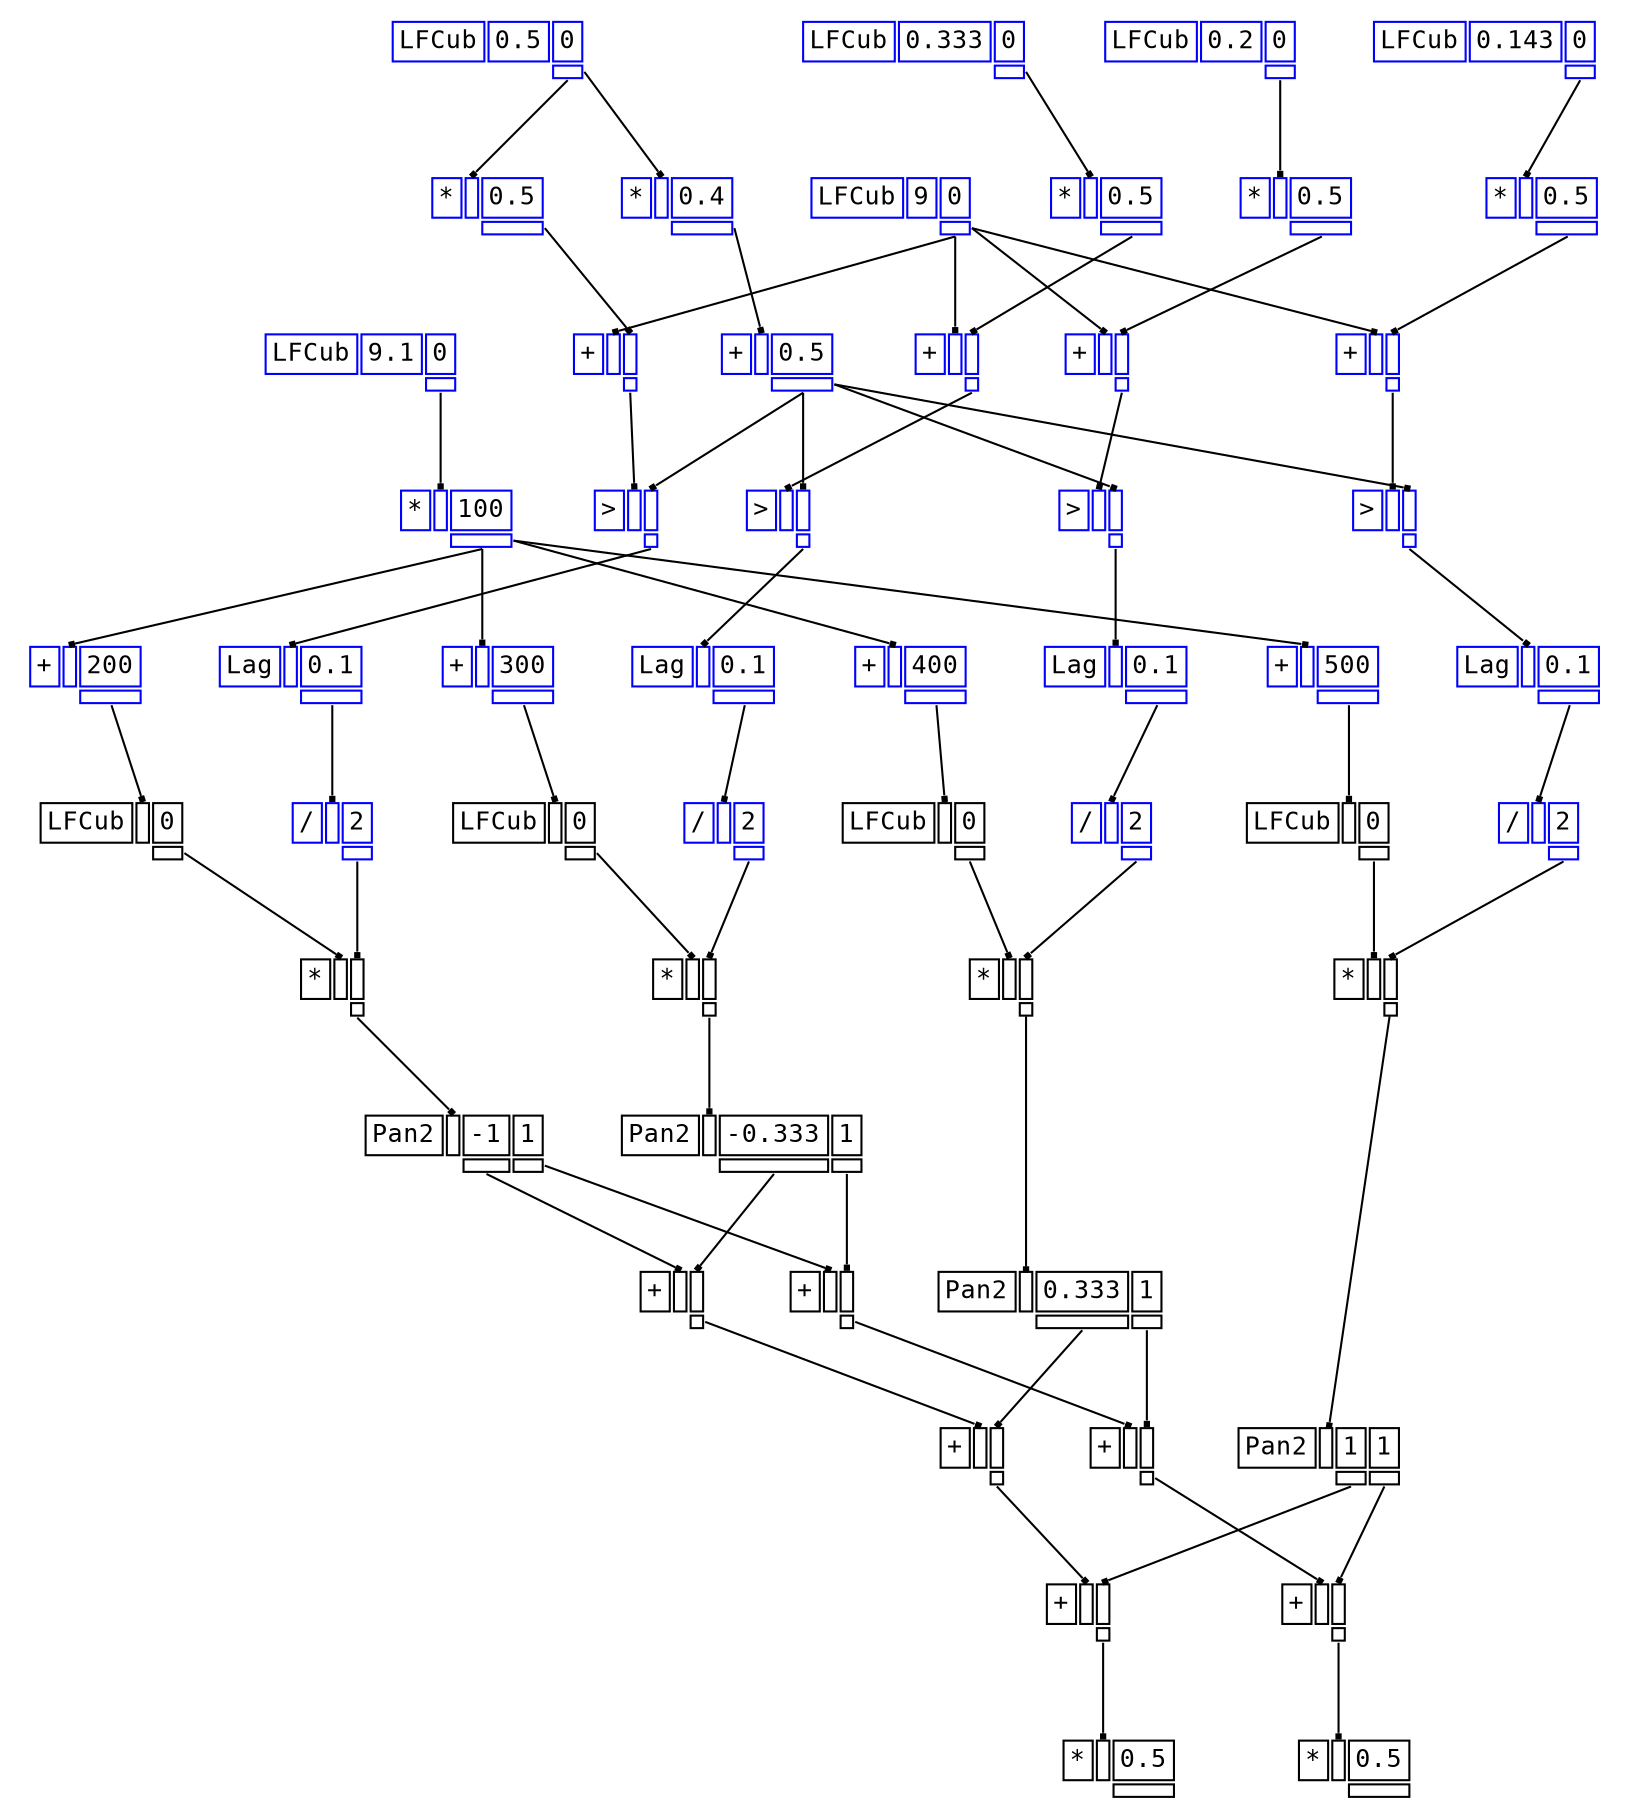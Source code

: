 digraph Anonymous {
graph [splines=false];
node [fontsize=12,fontname="Courier"];
edge [arrowhead=box,arrowsize=0.25];
u_2[shape="plaintext",color="blue",label=<<TABLE BORDER="0" CELLBORDER="1"><TR><TD>LFCub</TD><TD ID="u_2:K_0">9.1</TD><TD ID="u_2:K_1">0</TD></TR><TR><TD BORDER="0"></TD><TD BORDER="0"></TD><TD PORT="o_0" ID="u_2:o_0"></TD></TR></TABLE>>];
u_4[shape="plaintext",color="blue",label=<<TABLE BORDER="0" CELLBORDER="1"><TR><TD>*</TD><TD PORT="i_0" ID="u_4:i_0"></TD><TD ID="u_4:K_1">100</TD></TR><TR><TD BORDER="0"></TD><TD BORDER="0"></TD><TD PORT="o_0" ID="u_4:o_0"></TD></TR></TABLE>>];
u_6[shape="plaintext",color="blue",label=<<TABLE BORDER="0" CELLBORDER="1"><TR><TD>+</TD><TD PORT="i_0" ID="u_6:i_0"></TD><TD ID="u_6:K_1">200</TD></TR><TR><TD BORDER="0"></TD><TD BORDER="0"></TD><TD PORT="o_0" ID="u_6:o_0"></TD></TR></TABLE>>];
u_7[shape="plaintext",color="black",label=<<TABLE BORDER="0" CELLBORDER="1"><TR><TD>LFCub</TD><TD PORT="i_0" ID="u_7:i_0"></TD><TD ID="u_7:K_1">0</TD></TR><TR><TD BORDER="0"></TD><TD BORDER="0"></TD><TD PORT="o_0" ID="u_7:o_0"></TD></TR></TABLE>>];
u_9[shape="plaintext",color="blue",label=<<TABLE BORDER="0" CELLBORDER="1"><TR><TD>LFCub</TD><TD ID="u_9:K_0">9</TD><TD ID="u_9:K_1">0</TD></TR><TR><TD BORDER="0"></TD><TD BORDER="0"></TD><TD PORT="o_0" ID="u_9:o_0"></TD></TR></TABLE>>];
u_11[shape="plaintext",color="blue",label=<<TABLE BORDER="0" CELLBORDER="1"><TR><TD>LFCub</TD><TD ID="u_11:K_0">0.5</TD><TD ID="u_11:K_1">0</TD></TR><TR><TD BORDER="0"></TD><TD BORDER="0"></TD><TD PORT="o_0" ID="u_11:o_0"></TD></TR></TABLE>>];
u_12[shape="plaintext",color="blue",label=<<TABLE BORDER="0" CELLBORDER="1"><TR><TD>*</TD><TD PORT="i_0" ID="u_12:i_0"></TD><TD ID="u_12:K_1">0.5</TD></TR><TR><TD BORDER="0"></TD><TD BORDER="0"></TD><TD PORT="o_0" ID="u_12:o_0"></TD></TR></TABLE>>];
u_13[shape="plaintext",color="blue",label=<<TABLE BORDER="0" CELLBORDER="1"><TR><TD>+</TD><TD PORT="i_0" ID="u_13:i_0"></TD><TD PORT="i_1" ID="u_13:i_1"></TD></TR><TR><TD BORDER="0"></TD><TD BORDER="0"></TD><TD PORT="o_0" ID="u_13:o_0"></TD></TR></TABLE>>];
u_15[shape="plaintext",color="blue",label=<<TABLE BORDER="0" CELLBORDER="1"><TR><TD>*</TD><TD PORT="i_0" ID="u_15:i_0"></TD><TD ID="u_15:K_1">0.4</TD></TR><TR><TD BORDER="0"></TD><TD BORDER="0"></TD><TD PORT="o_0" ID="u_15:o_0"></TD></TR></TABLE>>];
u_16[shape="plaintext",color="blue",label=<<TABLE BORDER="0" CELLBORDER="1"><TR><TD>+</TD><TD PORT="i_0" ID="u_16:i_0"></TD><TD ID="u_16:K_1">0.5</TD></TR><TR><TD BORDER="0"></TD><TD BORDER="0"></TD><TD PORT="o_0" ID="u_16:o_0"></TD></TR></TABLE>>];
u_17[shape="plaintext",color="blue",label=<<TABLE BORDER="0" CELLBORDER="1"><TR><TD>&gt;</TD><TD PORT="i_0" ID="u_17:i_0"></TD><TD PORT="i_1" ID="u_17:i_1"></TD></TR><TR><TD BORDER="0"></TD><TD BORDER="0"></TD><TD PORT="o_0" ID="u_17:o_0"></TD></TR></TABLE>>];
u_19[shape="plaintext",color="blue",label=<<TABLE BORDER="0" CELLBORDER="1"><TR><TD>Lag</TD><TD PORT="i_0" ID="u_19:i_0"></TD><TD ID="u_19:K_1">0.1</TD></TR><TR><TD BORDER="0"></TD><TD BORDER="0"></TD><TD PORT="o_0" ID="u_19:o_0"></TD></TR></TABLE>>];
u_21[shape="plaintext",color="blue",label=<<TABLE BORDER="0" CELLBORDER="1"><TR><TD>/</TD><TD PORT="i_0" ID="u_21:i_0"></TD><TD ID="u_21:K_1">2</TD></TR><TR><TD BORDER="0"></TD><TD BORDER="0"></TD><TD PORT="o_0" ID="u_21:o_0"></TD></TR></TABLE>>];
u_22[shape="plaintext",color="black",label=<<TABLE BORDER="0" CELLBORDER="1"><TR><TD>*</TD><TD PORT="i_0" ID="u_22:i_0"></TD><TD PORT="i_1" ID="u_22:i_1"></TD></TR><TR><TD BORDER="0"></TD><TD BORDER="0"></TD><TD PORT="o_0" ID="u_22:o_0"></TD></TR></TABLE>>];
u_25[shape="plaintext",color="black",label=<<TABLE BORDER="0" CELLBORDER="1"><TR><TD>Pan2</TD><TD PORT="i_0" ID="u_25:i_0"></TD><TD ID="u_25:K_1">-1</TD><TD ID="u_25:K_2">1</TD></TR><TR><TD BORDER="0"></TD><TD BORDER="0"></TD><TD PORT="o_0" ID="u_25:o_0"></TD><TD PORT="o_1" ID="u_25:o_1"></TD></TR></TABLE>>];
u_28[shape="plaintext",color="blue",label=<<TABLE BORDER="0" CELLBORDER="1"><TR><TD>+</TD><TD PORT="i_0" ID="u_28:i_0"></TD><TD ID="u_28:K_1">300</TD></TR><TR><TD BORDER="0"></TD><TD BORDER="0"></TD><TD PORT="o_0" ID="u_28:o_0"></TD></TR></TABLE>>];
u_29[shape="plaintext",color="black",label=<<TABLE BORDER="0" CELLBORDER="1"><TR><TD>LFCub</TD><TD PORT="i_0" ID="u_29:i_0"></TD><TD ID="u_29:K_1">0</TD></TR><TR><TD BORDER="0"></TD><TD BORDER="0"></TD><TD PORT="o_0" ID="u_29:o_0"></TD></TR></TABLE>>];
u_31[shape="plaintext",color="blue",label=<<TABLE BORDER="0" CELLBORDER="1"><TR><TD>LFCub</TD><TD ID="u_31:K_0">0.333</TD><TD ID="u_31:K_1">0</TD></TR><TR><TD BORDER="0"></TD><TD BORDER="0"></TD><TD PORT="o_0" ID="u_31:o_0"></TD></TR></TABLE>>];
u_32[shape="plaintext",color="blue",label=<<TABLE BORDER="0" CELLBORDER="1"><TR><TD>*</TD><TD PORT="i_0" ID="u_32:i_0"></TD><TD ID="u_32:K_1">0.5</TD></TR><TR><TD BORDER="0"></TD><TD BORDER="0"></TD><TD PORT="o_0" ID="u_32:o_0"></TD></TR></TABLE>>];
u_33[shape="plaintext",color="blue",label=<<TABLE BORDER="0" CELLBORDER="1"><TR><TD>+</TD><TD PORT="i_0" ID="u_33:i_0"></TD><TD PORT="i_1" ID="u_33:i_1"></TD></TR><TR><TD BORDER="0"></TD><TD BORDER="0"></TD><TD PORT="o_0" ID="u_33:o_0"></TD></TR></TABLE>>];
u_34[shape="plaintext",color="blue",label=<<TABLE BORDER="0" CELLBORDER="1"><TR><TD>&gt;</TD><TD PORT="i_0" ID="u_34:i_0"></TD><TD PORT="i_1" ID="u_34:i_1"></TD></TR><TR><TD BORDER="0"></TD><TD BORDER="0"></TD><TD PORT="o_0" ID="u_34:o_0"></TD></TR></TABLE>>];
u_35[shape="plaintext",color="blue",label=<<TABLE BORDER="0" CELLBORDER="1"><TR><TD>Lag</TD><TD PORT="i_0" ID="u_35:i_0"></TD><TD ID="u_35:K_1">0.1</TD></TR><TR><TD BORDER="0"></TD><TD BORDER="0"></TD><TD PORT="o_0" ID="u_35:o_0"></TD></TR></TABLE>>];
u_36[shape="plaintext",color="blue",label=<<TABLE BORDER="0" CELLBORDER="1"><TR><TD>/</TD><TD PORT="i_0" ID="u_36:i_0"></TD><TD ID="u_36:K_1">2</TD></TR><TR><TD BORDER="0"></TD><TD BORDER="0"></TD><TD PORT="o_0" ID="u_36:o_0"></TD></TR></TABLE>>];
u_37[shape="plaintext",color="black",label=<<TABLE BORDER="0" CELLBORDER="1"><TR><TD>*</TD><TD PORT="i_0" ID="u_37:i_0"></TD><TD PORT="i_1" ID="u_37:i_1"></TD></TR><TR><TD BORDER="0"></TD><TD BORDER="0"></TD><TD PORT="o_0" ID="u_37:o_0"></TD></TR></TABLE>>];
u_39[shape="plaintext",color="black",label=<<TABLE BORDER="0" CELLBORDER="1"><TR><TD>Pan2</TD><TD PORT="i_0" ID="u_39:i_0"></TD><TD ID="u_39:K_1">-0.333</TD><TD ID="u_39:K_2">1</TD></TR><TR><TD BORDER="0"></TD><TD BORDER="0"></TD><TD PORT="o_0" ID="u_39:o_0"></TD><TD PORT="o_1" ID="u_39:o_1"></TD></TR></TABLE>>];
u_41[shape="plaintext",color="black",label=<<TABLE BORDER="0" CELLBORDER="1"><TR><TD>+</TD><TD PORT="i_0" ID="u_41:i_0"></TD><TD PORT="i_1" ID="u_41:i_1"></TD></TR><TR><TD BORDER="0"></TD><TD BORDER="0"></TD><TD PORT="o_0" ID="u_41:o_0"></TD></TR></TABLE>>];
u_43[shape="plaintext",color="blue",label=<<TABLE BORDER="0" CELLBORDER="1"><TR><TD>+</TD><TD PORT="i_0" ID="u_43:i_0"></TD><TD ID="u_43:K_1">400</TD></TR><TR><TD BORDER="0"></TD><TD BORDER="0"></TD><TD PORT="o_0" ID="u_43:o_0"></TD></TR></TABLE>>];
u_44[shape="plaintext",color="black",label=<<TABLE BORDER="0" CELLBORDER="1"><TR><TD>LFCub</TD><TD PORT="i_0" ID="u_44:i_0"></TD><TD ID="u_44:K_1">0</TD></TR><TR><TD BORDER="0"></TD><TD BORDER="0"></TD><TD PORT="o_0" ID="u_44:o_0"></TD></TR></TABLE>>];
u_46[shape="plaintext",color="blue",label=<<TABLE BORDER="0" CELLBORDER="1"><TR><TD>LFCub</TD><TD ID="u_46:K_0">0.2</TD><TD ID="u_46:K_1">0</TD></TR><TR><TD BORDER="0"></TD><TD BORDER="0"></TD><TD PORT="o_0" ID="u_46:o_0"></TD></TR></TABLE>>];
u_47[shape="plaintext",color="blue",label=<<TABLE BORDER="0" CELLBORDER="1"><TR><TD>*</TD><TD PORT="i_0" ID="u_47:i_0"></TD><TD ID="u_47:K_1">0.5</TD></TR><TR><TD BORDER="0"></TD><TD BORDER="0"></TD><TD PORT="o_0" ID="u_47:o_0"></TD></TR></TABLE>>];
u_48[shape="plaintext",color="blue",label=<<TABLE BORDER="0" CELLBORDER="1"><TR><TD>+</TD><TD PORT="i_0" ID="u_48:i_0"></TD><TD PORT="i_1" ID="u_48:i_1"></TD></TR><TR><TD BORDER="0"></TD><TD BORDER="0"></TD><TD PORT="o_0" ID="u_48:o_0"></TD></TR></TABLE>>];
u_49[shape="plaintext",color="blue",label=<<TABLE BORDER="0" CELLBORDER="1"><TR><TD>&gt;</TD><TD PORT="i_0" ID="u_49:i_0"></TD><TD PORT="i_1" ID="u_49:i_1"></TD></TR><TR><TD BORDER="0"></TD><TD BORDER="0"></TD><TD PORT="o_0" ID="u_49:o_0"></TD></TR></TABLE>>];
u_50[shape="plaintext",color="blue",label=<<TABLE BORDER="0" CELLBORDER="1"><TR><TD>Lag</TD><TD PORT="i_0" ID="u_50:i_0"></TD><TD ID="u_50:K_1">0.1</TD></TR><TR><TD BORDER="0"></TD><TD BORDER="0"></TD><TD PORT="o_0" ID="u_50:o_0"></TD></TR></TABLE>>];
u_51[shape="plaintext",color="blue",label=<<TABLE BORDER="0" CELLBORDER="1"><TR><TD>/</TD><TD PORT="i_0" ID="u_51:i_0"></TD><TD ID="u_51:K_1">2</TD></TR><TR><TD BORDER="0"></TD><TD BORDER="0"></TD><TD PORT="o_0" ID="u_51:o_0"></TD></TR></TABLE>>];
u_52[shape="plaintext",color="black",label=<<TABLE BORDER="0" CELLBORDER="1"><TR><TD>*</TD><TD PORT="i_0" ID="u_52:i_0"></TD><TD PORT="i_1" ID="u_52:i_1"></TD></TR><TR><TD BORDER="0"></TD><TD BORDER="0"></TD><TD PORT="o_0" ID="u_52:o_0"></TD></TR></TABLE>>];
u_54[shape="plaintext",color="black",label=<<TABLE BORDER="0" CELLBORDER="1"><TR><TD>Pan2</TD><TD PORT="i_0" ID="u_54:i_0"></TD><TD ID="u_54:K_1">0.333</TD><TD ID="u_54:K_2">1</TD></TR><TR><TD BORDER="0"></TD><TD BORDER="0"></TD><TD PORT="o_0" ID="u_54:o_0"></TD><TD PORT="o_1" ID="u_54:o_1"></TD></TR></TABLE>>];
u_56[shape="plaintext",color="black",label=<<TABLE BORDER="0" CELLBORDER="1"><TR><TD>+</TD><TD PORT="i_0" ID="u_56:i_0"></TD><TD PORT="i_1" ID="u_56:i_1"></TD></TR><TR><TD BORDER="0"></TD><TD BORDER="0"></TD><TD PORT="o_0" ID="u_56:o_0"></TD></TR></TABLE>>];
u_58[shape="plaintext",color="blue",label=<<TABLE BORDER="0" CELLBORDER="1"><TR><TD>+</TD><TD PORT="i_0" ID="u_58:i_0"></TD><TD ID="u_58:K_1">500</TD></TR><TR><TD BORDER="0"></TD><TD BORDER="0"></TD><TD PORT="o_0" ID="u_58:o_0"></TD></TR></TABLE>>];
u_59[shape="plaintext",color="black",label=<<TABLE BORDER="0" CELLBORDER="1"><TR><TD>LFCub</TD><TD PORT="i_0" ID="u_59:i_0"></TD><TD ID="u_59:K_1">0</TD></TR><TR><TD BORDER="0"></TD><TD BORDER="0"></TD><TD PORT="o_0" ID="u_59:o_0"></TD></TR></TABLE>>];
u_61[shape="plaintext",color="blue",label=<<TABLE BORDER="0" CELLBORDER="1"><TR><TD>LFCub</TD><TD ID="u_61:K_0">0.143</TD><TD ID="u_61:K_1">0</TD></TR><TR><TD BORDER="0"></TD><TD BORDER="0"></TD><TD PORT="o_0" ID="u_61:o_0"></TD></TR></TABLE>>];
u_62[shape="plaintext",color="blue",label=<<TABLE BORDER="0" CELLBORDER="1"><TR><TD>*</TD><TD PORT="i_0" ID="u_62:i_0"></TD><TD ID="u_62:K_1">0.5</TD></TR><TR><TD BORDER="0"></TD><TD BORDER="0"></TD><TD PORT="o_0" ID="u_62:o_0"></TD></TR></TABLE>>];
u_63[shape="plaintext",color="blue",label=<<TABLE BORDER="0" CELLBORDER="1"><TR><TD>+</TD><TD PORT="i_0" ID="u_63:i_0"></TD><TD PORT="i_1" ID="u_63:i_1"></TD></TR><TR><TD BORDER="0"></TD><TD BORDER="0"></TD><TD PORT="o_0" ID="u_63:o_0"></TD></TR></TABLE>>];
u_64[shape="plaintext",color="blue",label=<<TABLE BORDER="0" CELLBORDER="1"><TR><TD>&gt;</TD><TD PORT="i_0" ID="u_64:i_0"></TD><TD PORT="i_1" ID="u_64:i_1"></TD></TR><TR><TD BORDER="0"></TD><TD BORDER="0"></TD><TD PORT="o_0" ID="u_64:o_0"></TD></TR></TABLE>>];
u_65[shape="plaintext",color="blue",label=<<TABLE BORDER="0" CELLBORDER="1"><TR><TD>Lag</TD><TD PORT="i_0" ID="u_65:i_0"></TD><TD ID="u_65:K_1">0.1</TD></TR><TR><TD BORDER="0"></TD><TD BORDER="0"></TD><TD PORT="o_0" ID="u_65:o_0"></TD></TR></TABLE>>];
u_66[shape="plaintext",color="blue",label=<<TABLE BORDER="0" CELLBORDER="1"><TR><TD>/</TD><TD PORT="i_0" ID="u_66:i_0"></TD><TD ID="u_66:K_1">2</TD></TR><TR><TD BORDER="0"></TD><TD BORDER="0"></TD><TD PORT="o_0" ID="u_66:o_0"></TD></TR></TABLE>>];
u_67[shape="plaintext",color="black",label=<<TABLE BORDER="0" CELLBORDER="1"><TR><TD>*</TD><TD PORT="i_0" ID="u_67:i_0"></TD><TD PORT="i_1" ID="u_67:i_1"></TD></TR><TR><TD BORDER="0"></TD><TD BORDER="0"></TD><TD PORT="o_0" ID="u_67:o_0"></TD></TR></TABLE>>];
u_68[shape="plaintext",color="black",label=<<TABLE BORDER="0" CELLBORDER="1"><TR><TD>Pan2</TD><TD PORT="i_0" ID="u_68:i_0"></TD><TD ID="u_68:K_1">1</TD><TD ID="u_68:K_2">1</TD></TR><TR><TD BORDER="0"></TD><TD BORDER="0"></TD><TD PORT="o_0" ID="u_68:o_0"></TD><TD PORT="o_1" ID="u_68:o_1"></TD></TR></TABLE>>];
u_70[shape="plaintext",color="black",label=<<TABLE BORDER="0" CELLBORDER="1"><TR><TD>+</TD><TD PORT="i_0" ID="u_70:i_0"></TD><TD PORT="i_1" ID="u_70:i_1"></TD></TR><TR><TD BORDER="0"></TD><TD BORDER="0"></TD><TD PORT="o_0" ID="u_70:o_0"></TD></TR></TABLE>>];
u_71[shape="plaintext",color="black",label=<<TABLE BORDER="0" CELLBORDER="1"><TR><TD>*</TD><TD PORT="i_0" ID="u_71:i_0"></TD><TD ID="u_71:K_1">0.5</TD></TR><TR><TD BORDER="0"></TD><TD BORDER="0"></TD><TD PORT="o_0" ID="u_71:o_0"></TD></TR></TABLE>>];
u_74[shape="plaintext",color="black",label=<<TABLE BORDER="0" CELLBORDER="1"><TR><TD>+</TD><TD PORT="i_0" ID="u_74:i_0"></TD><TD PORT="i_1" ID="u_74:i_1"></TD></TR><TR><TD BORDER="0"></TD><TD BORDER="0"></TD><TD PORT="o_0" ID="u_74:o_0"></TD></TR></TABLE>>];
u_76[shape="plaintext",color="black",label=<<TABLE BORDER="0" CELLBORDER="1"><TR><TD>+</TD><TD PORT="i_0" ID="u_76:i_0"></TD><TD PORT="i_1" ID="u_76:i_1"></TD></TR><TR><TD BORDER="0"></TD><TD BORDER="0"></TD><TD PORT="o_0" ID="u_76:o_0"></TD></TR></TABLE>>];
u_78[shape="plaintext",color="black",label=<<TABLE BORDER="0" CELLBORDER="1"><TR><TD>+</TD><TD PORT="i_0" ID="u_78:i_0"></TD><TD PORT="i_1" ID="u_78:i_1"></TD></TR><TR><TD BORDER="0"></TD><TD BORDER="0"></TD><TD PORT="o_0" ID="u_78:o_0"></TD></TR></TABLE>>];
u_79[shape="plaintext",color="black",label=<<TABLE BORDER="0" CELLBORDER="1"><TR><TD>*</TD><TD PORT="i_0" ID="u_79:i_0"></TD><TD ID="u_79:K_1">0.5</TD></TR><TR><TD BORDER="0"></TD><TD BORDER="0"></TD><TD PORT="o_0" ID="u_79:o_0"></TD></TR></TABLE>>];
u_2:o_0 -> u_4:i_0;
u_4:o_0 -> u_6:i_0;
u_6:o_0 -> u_7:i_0;
u_11:o_0 -> u_12:i_0;
u_9:o_0 -> u_13:i_0;
u_12:o_0 -> u_13:i_1;
u_11:o_0 -> u_15:i_0;
u_15:o_0 -> u_16:i_0;
u_13:o_0 -> u_17:i_0;
u_16:o_0 -> u_17:i_1;
u_17:o_0 -> u_19:i_0;
u_19:o_0 -> u_21:i_0;
u_7:o_0 -> u_22:i_0;
u_21:o_0 -> u_22:i_1;
u_22:o_0 -> u_25:i_0;
u_4:o_0 -> u_28:i_0;
u_28:o_0 -> u_29:i_0;
u_31:o_0 -> u_32:i_0;
u_9:o_0 -> u_33:i_0;
u_32:o_0 -> u_33:i_1;
u_33:o_0 -> u_34:i_0;
u_16:o_0 -> u_34:i_1;
u_34:o_0 -> u_35:i_0;
u_35:o_0 -> u_36:i_0;
u_29:o_0 -> u_37:i_0;
u_36:o_0 -> u_37:i_1;
u_37:o_0 -> u_39:i_0;
u_25:o_1 -> u_41:i_0;
u_39:o_1 -> u_41:i_1;
u_4:o_0 -> u_43:i_0;
u_43:o_0 -> u_44:i_0;
u_46:o_0 -> u_47:i_0;
u_9:o_0 -> u_48:i_0;
u_47:o_0 -> u_48:i_1;
u_48:o_0 -> u_49:i_0;
u_16:o_0 -> u_49:i_1;
u_49:o_0 -> u_50:i_0;
u_50:o_0 -> u_51:i_0;
u_44:o_0 -> u_52:i_0;
u_51:o_0 -> u_52:i_1;
u_52:o_0 -> u_54:i_0;
u_41:o_0 -> u_56:i_0;
u_54:o_1 -> u_56:i_1;
u_4:o_0 -> u_58:i_0;
u_58:o_0 -> u_59:i_0;
u_61:o_0 -> u_62:i_0;
u_9:o_0 -> u_63:i_0;
u_62:o_0 -> u_63:i_1;
u_63:o_0 -> u_64:i_0;
u_16:o_0 -> u_64:i_1;
u_64:o_0 -> u_65:i_0;
u_65:o_0 -> u_66:i_0;
u_59:o_0 -> u_67:i_0;
u_66:o_0 -> u_67:i_1;
u_67:o_0 -> u_68:i_0;
u_56:o_0 -> u_70:i_0;
u_68:o_1 -> u_70:i_1;
u_70:o_0 -> u_71:i_0;
u_25:o_0 -> u_74:i_0;
u_39:o_0 -> u_74:i_1;
u_74:o_0 -> u_76:i_0;
u_54:o_0 -> u_76:i_1;
u_76:o_0 -> u_78:i_0;
u_68:o_0 -> u_78:i_1;
u_78:o_0 -> u_79:i_0;
}
